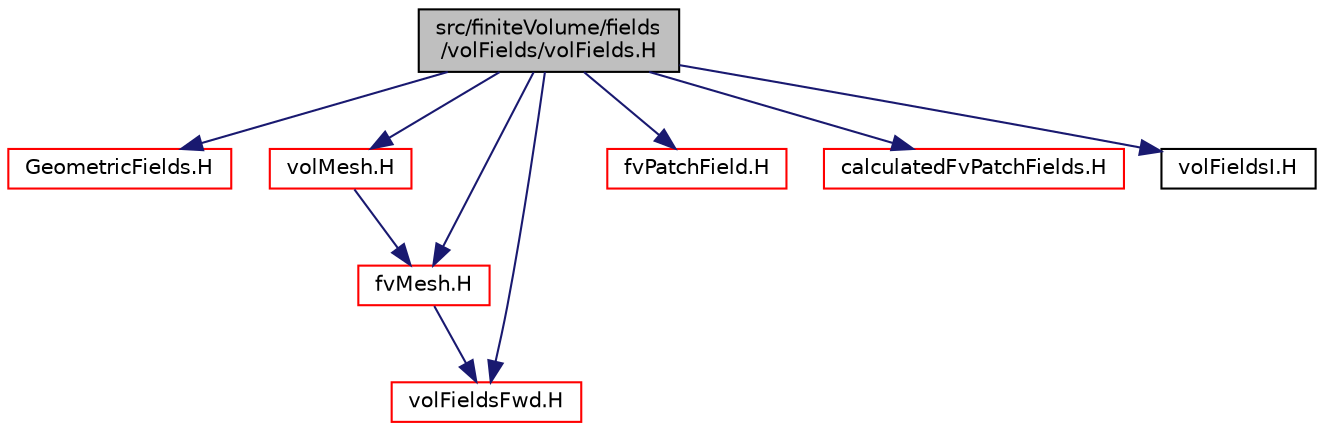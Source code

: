 digraph "src/finiteVolume/fields/volFields/volFields.H"
{
  bgcolor="transparent";
  edge [fontname="Helvetica",fontsize="10",labelfontname="Helvetica",labelfontsize="10"];
  node [fontname="Helvetica",fontsize="10",shape=record];
  Node0 [label="src/finiteVolume/fields\l/volFields/volFields.H",height=0.2,width=0.4,color="black", fillcolor="grey75", style="filled", fontcolor="black"];
  Node0 -> Node1 [color="midnightblue",fontsize="10",style="solid",fontname="Helvetica"];
  Node1 [label="GeometricFields.H",height=0.2,width=0.4,color="red",URL="$a10544.html"];
  Node0 -> Node177 [color="midnightblue",fontsize="10",style="solid",fontname="Helvetica"];
  Node177 [label="volMesh.H",height=0.2,width=0.4,color="red",URL="$a04541.html"];
  Node177 -> Node185 [color="midnightblue",fontsize="10",style="solid",fontname="Helvetica"];
  Node185 [label="fvMesh.H",height=0.2,width=0.4,color="red",URL="$a03719.html"];
  Node185 -> Node299 [color="midnightblue",fontsize="10",style="solid",fontname="Helvetica"];
  Node299 [label="volFieldsFwd.H",height=0.2,width=0.4,color="red",URL="$a02915.html"];
  Node0 -> Node185 [color="midnightblue",fontsize="10",style="solid",fontname="Helvetica"];
  Node0 -> Node311 [color="midnightblue",fontsize="10",style="solid",fontname="Helvetica"];
  Node311 [label="fvPatchField.H",height=0.2,width=0.4,color="red",URL="$a02627.html"];
  Node0 -> Node299 [color="midnightblue",fontsize="10",style="solid",fontname="Helvetica"];
  Node0 -> Node312 [color="midnightblue",fontsize="10",style="solid",fontname="Helvetica"];
  Node312 [label="calculatedFvPatchFields.H",height=0.2,width=0.4,color="red",URL="$a01544.html"];
  Node0 -> Node314 [color="midnightblue",fontsize="10",style="solid",fontname="Helvetica"];
  Node314 [label="volFieldsI.H",height=0.2,width=0.4,color="black",URL="$a02918.html"];
}
